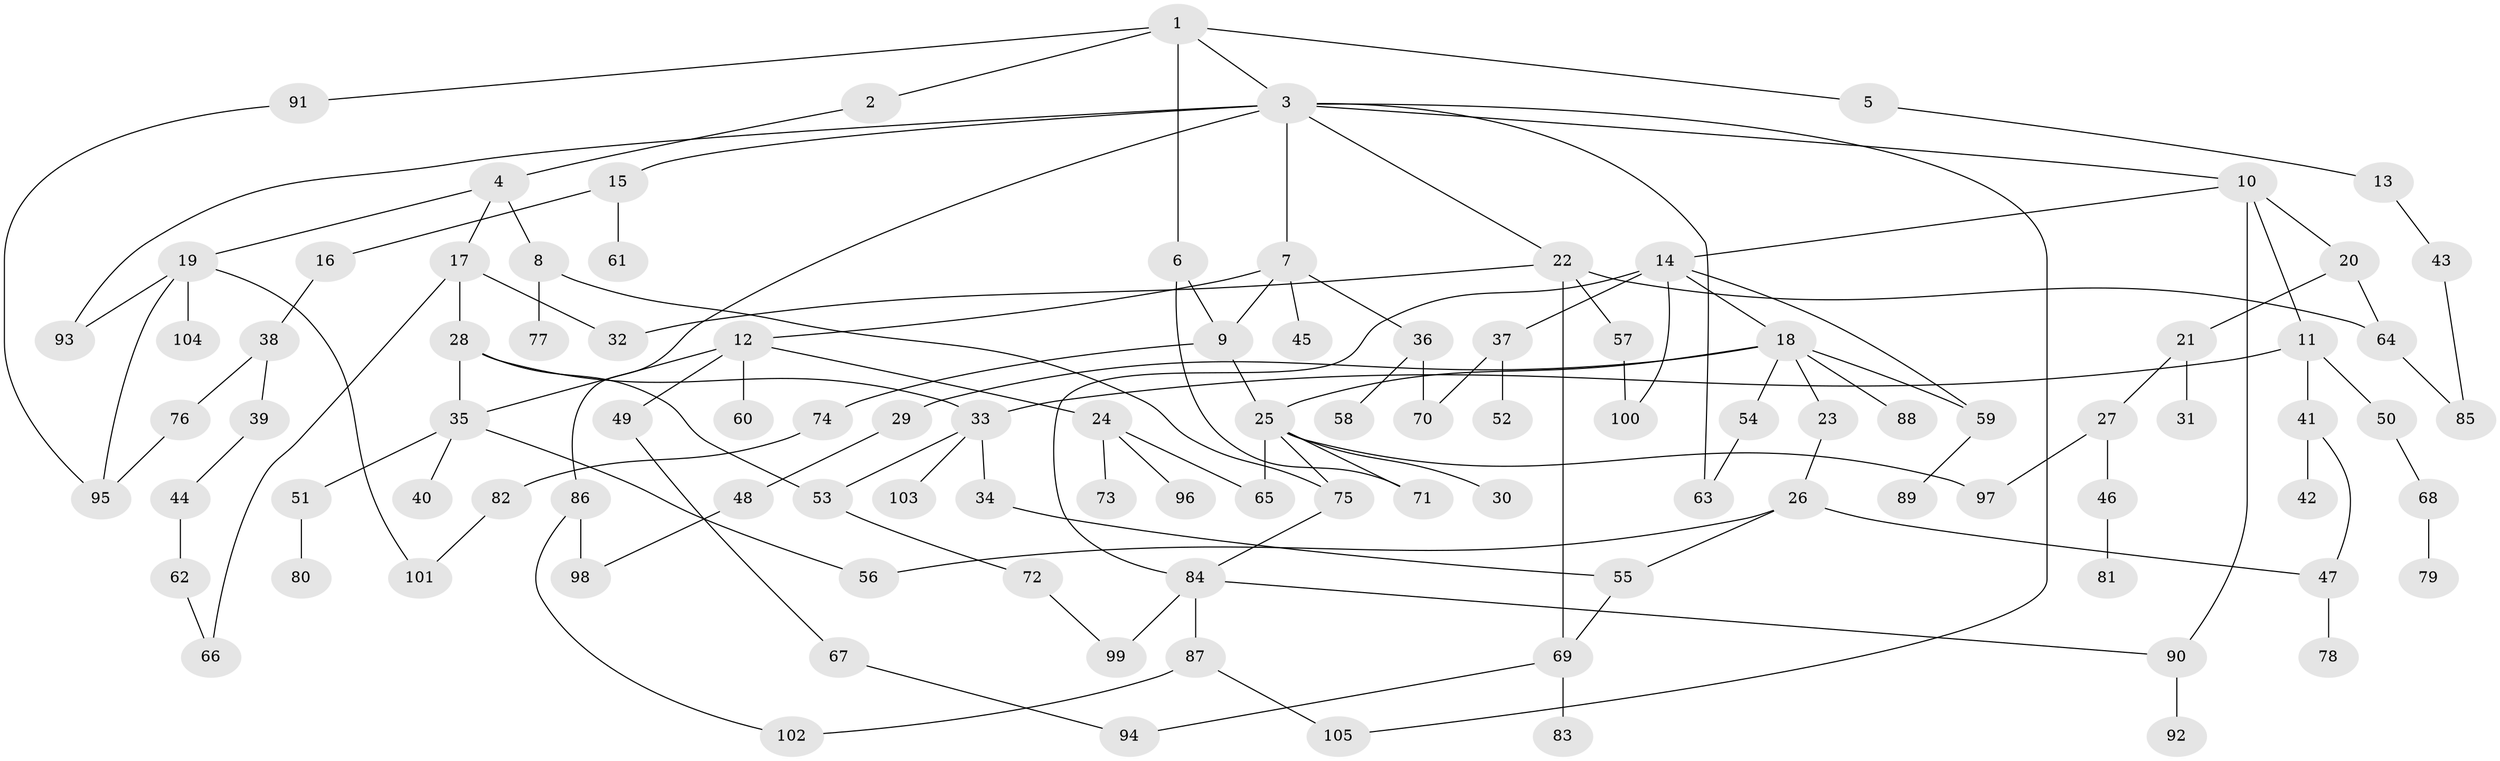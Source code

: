 // coarse degree distribution, {5: 0.04285714285714286, 2: 0.35714285714285715, 9: 0.02857142857142857, 7: 0.05714285714285714, 3: 0.18571428571428572, 4: 0.05714285714285714, 8: 0.014285714285714285, 6: 0.02857142857142857, 1: 0.22857142857142856}
// Generated by graph-tools (version 1.1) at 2025/41/03/06/25 10:41:30]
// undirected, 105 vertices, 136 edges
graph export_dot {
graph [start="1"]
  node [color=gray90,style=filled];
  1;
  2;
  3;
  4;
  5;
  6;
  7;
  8;
  9;
  10;
  11;
  12;
  13;
  14;
  15;
  16;
  17;
  18;
  19;
  20;
  21;
  22;
  23;
  24;
  25;
  26;
  27;
  28;
  29;
  30;
  31;
  32;
  33;
  34;
  35;
  36;
  37;
  38;
  39;
  40;
  41;
  42;
  43;
  44;
  45;
  46;
  47;
  48;
  49;
  50;
  51;
  52;
  53;
  54;
  55;
  56;
  57;
  58;
  59;
  60;
  61;
  62;
  63;
  64;
  65;
  66;
  67;
  68;
  69;
  70;
  71;
  72;
  73;
  74;
  75;
  76;
  77;
  78;
  79;
  80;
  81;
  82;
  83;
  84;
  85;
  86;
  87;
  88;
  89;
  90;
  91;
  92;
  93;
  94;
  95;
  96;
  97;
  98;
  99;
  100;
  101;
  102;
  103;
  104;
  105;
  1 -- 2;
  1 -- 3;
  1 -- 5;
  1 -- 6;
  1 -- 91;
  2 -- 4;
  3 -- 7;
  3 -- 10;
  3 -- 15;
  3 -- 22;
  3 -- 86;
  3 -- 105;
  3 -- 63;
  3 -- 93;
  4 -- 8;
  4 -- 17;
  4 -- 19;
  5 -- 13;
  6 -- 71;
  6 -- 9;
  7 -- 9;
  7 -- 12;
  7 -- 36;
  7 -- 45;
  8 -- 75;
  8 -- 77;
  9 -- 25;
  9 -- 74;
  10 -- 11;
  10 -- 14;
  10 -- 20;
  10 -- 90;
  11 -- 33;
  11 -- 41;
  11 -- 50;
  12 -- 24;
  12 -- 49;
  12 -- 60;
  12 -- 35;
  13 -- 43;
  14 -- 18;
  14 -- 37;
  14 -- 84;
  14 -- 100;
  14 -- 59;
  15 -- 16;
  15 -- 61;
  16 -- 38;
  17 -- 28;
  17 -- 32;
  17 -- 66;
  18 -- 23;
  18 -- 29;
  18 -- 54;
  18 -- 59;
  18 -- 88;
  18 -- 25;
  19 -- 93;
  19 -- 104;
  19 -- 101;
  19 -- 95;
  20 -- 21;
  20 -- 64;
  21 -- 27;
  21 -- 31;
  22 -- 57;
  22 -- 64;
  22 -- 32;
  22 -- 69;
  23 -- 26;
  24 -- 65;
  24 -- 73;
  24 -- 96;
  25 -- 30;
  25 -- 71;
  25 -- 97;
  25 -- 75;
  25 -- 65;
  26 -- 47;
  26 -- 56;
  26 -- 55;
  27 -- 46;
  27 -- 97;
  28 -- 35;
  28 -- 53;
  28 -- 33;
  29 -- 48;
  33 -- 34;
  33 -- 103;
  33 -- 53;
  34 -- 55;
  35 -- 40;
  35 -- 51;
  35 -- 56;
  36 -- 58;
  36 -- 70;
  37 -- 52;
  37 -- 70;
  38 -- 39;
  38 -- 76;
  39 -- 44;
  41 -- 42;
  41 -- 47;
  43 -- 85;
  44 -- 62;
  46 -- 81;
  47 -- 78;
  48 -- 98;
  49 -- 67;
  50 -- 68;
  51 -- 80;
  53 -- 72;
  54 -- 63;
  55 -- 69;
  57 -- 100;
  59 -- 89;
  62 -- 66;
  64 -- 85;
  67 -- 94;
  68 -- 79;
  69 -- 83;
  69 -- 94;
  72 -- 99;
  74 -- 82;
  75 -- 84;
  76 -- 95;
  82 -- 101;
  84 -- 87;
  84 -- 90;
  84 -- 99;
  86 -- 102;
  86 -- 98;
  87 -- 102;
  87 -- 105;
  90 -- 92;
  91 -- 95;
}

